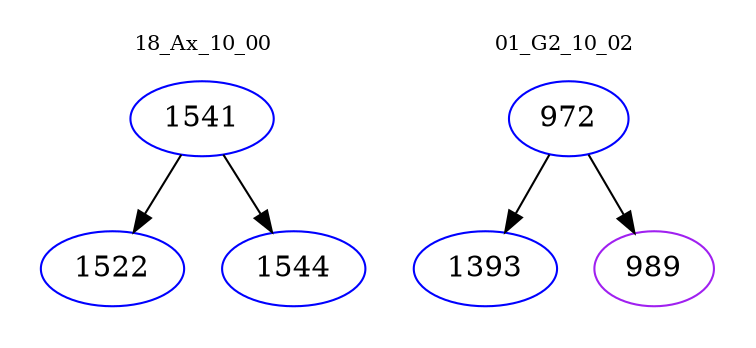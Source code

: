 digraph{
subgraph cluster_0 {
color = white
label = "18_Ax_10_00";
fontsize=10;
T0_1541 [label="1541", color="blue"]
T0_1541 -> T0_1522 [color="black"]
T0_1522 [label="1522", color="blue"]
T0_1541 -> T0_1544 [color="black"]
T0_1544 [label="1544", color="blue"]
}
subgraph cluster_1 {
color = white
label = "01_G2_10_02";
fontsize=10;
T1_972 [label="972", color="blue"]
T1_972 -> T1_1393 [color="black"]
T1_1393 [label="1393", color="blue"]
T1_972 -> T1_989 [color="black"]
T1_989 [label="989", color="purple"]
}
}
